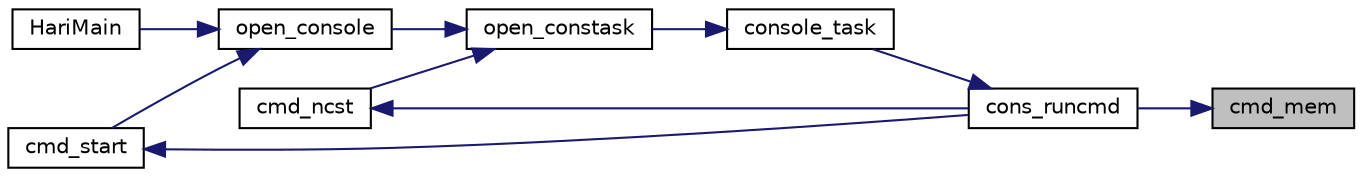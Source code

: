digraph "cmd_mem"
{
 // LATEX_PDF_SIZE
  edge [fontname="Helvetica",fontsize="10",labelfontname="Helvetica",labelfontsize="10"];
  node [fontname="Helvetica",fontsize="10",shape=record];
  rankdir="RL";
  Node1 [label="cmd_mem",height=0.2,width=0.4,color="black", fillcolor="grey75", style="filled", fontcolor="black",tooltip=" "];
  Node1 -> Node2 [dir="back",color="midnightblue",fontsize="10",style="solid"];
  Node2 [label="cons_runcmd",height=0.2,width=0.4,color="black", fillcolor="white", style="filled",URL="$console_8c.html#a7be2f98778674111de60be8c7f0a3e62",tooltip=" "];
  Node2 -> Node3 [dir="back",color="midnightblue",fontsize="10",style="solid"];
  Node3 [label="console_task",height=0.2,width=0.4,color="black", fillcolor="white", style="filled",URL="$console_8c.html#acf7b570f866fb6b0880a9fb988393e69",tooltip=" "];
  Node3 -> Node4 [dir="back",color="midnightblue",fontsize="10",style="solid"];
  Node4 [label="open_constask",height=0.2,width=0.4,color="black", fillcolor="white", style="filled",URL="$bootpack_8h.html#a79280c7e465953eeaa972574fce486ed",tooltip=" "];
  Node4 -> Node5 [dir="back",color="midnightblue",fontsize="10",style="solid"];
  Node5 [label="cmd_ncst",height=0.2,width=0.4,color="black", fillcolor="white", style="filled",URL="$console_8c.html#a3f08f092f66404d51c2af42f76237980",tooltip=" "];
  Node5 -> Node2 [dir="back",color="midnightblue",fontsize="10",style="solid"];
  Node4 -> Node6 [dir="back",color="midnightblue",fontsize="10",style="solid"];
  Node6 [label="open_console",height=0.2,width=0.4,color="black", fillcolor="white", style="filled",URL="$bootpack_8h.html#a6a7720c122ae0f96494e98c38c6e365e",tooltip=" "];
  Node6 -> Node7 [dir="back",color="midnightblue",fontsize="10",style="solid"];
  Node7 [label="cmd_start",height=0.2,width=0.4,color="black", fillcolor="white", style="filled",URL="$console_8c.html#af8d7dae21f111aecc555ba5e14df4265",tooltip=" "];
  Node7 -> Node2 [dir="back",color="midnightblue",fontsize="10",style="solid"];
  Node6 -> Node8 [dir="back",color="midnightblue",fontsize="10",style="solid"];
  Node8 [label="HariMain",height=0.2,width=0.4,color="black", fillcolor="white", style="filled",URL="$bootpack_8c.html#a3bfd04b86eb41bd7301c75a3df6a89e0",tooltip=" "];
}
